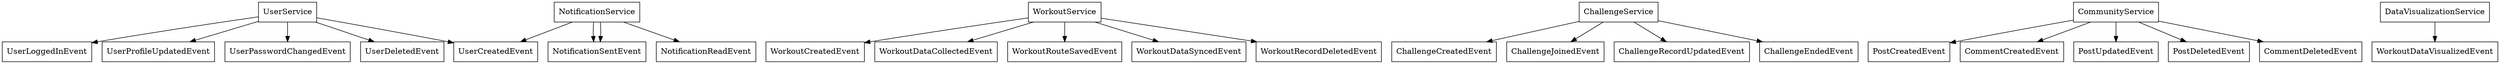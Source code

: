 digraph Events {
    // 노드 정의
    node [shape=box];

    UserService [label="UserService"];
    WorkoutService [label="WorkoutService"];
    ChallengeService [label="ChallengeService"];
    CommunityService [label="CommunityService"];
    NotificationService [label="NotificationService"];
    DataVisualizationService [label="DataVisualizationService"];

    UserCreatedEvent [label="UserCreatedEvent"];
    UserLoggedInEvent [label="UserLoggedInEvent"];
    UserProfileUpdatedEvent [label="UserProfileUpdatedEvent"];
    UserPasswordChangedEvent [label="UserPasswordChangedEvent"];
    UserDeletedEvent [label="UserDeletedEvent"];

    WorkoutCreatedEvent [label="WorkoutCreatedEvent"];
    WorkoutDataCollectedEvent [label="WorkoutDataCollectedEvent"];
    WorkoutRouteSavedEvent [label="WorkoutRouteSavedEvent"];
    WorkoutDataSyncedEvent [label="WorkoutDataSyncedEvent"];
    WorkoutRecordDeletedEvent [label="WorkoutRecordDeletedEvent"];

    ChallengeCreatedEvent [label="ChallengeCreatedEvent"];
    ChallengeJoinedEvent [label="ChallengeJoinedEvent"];
    ChallengeRecordUpdatedEvent [label="ChallengeRecordUpdatedEvent"];
    ChallengeEndedEvent [label="ChallengeEndedEvent"];

    PostCreatedEvent [label="PostCreatedEvent"];
    CommentCreatedEvent [label="CommentCreatedEvent"];
    PostUpdatedEvent [label="PostUpdatedEvent"];
    PostDeletedEvent [label="PostDeletedEvent"];
    CommentDeletedEvent [label="CommentDeletedEvent"];

    NotificationSentEvent [label="NotificationSentEvent"];
    NotificationReadEvent [label="NotificationReadEvent"];
    WorkoutDataVisualizedEvent [label="WorkoutDataVisualizedEvent"];

    // 이벤트 발행 관계
    UserService -> UserCreatedEvent;
    UserService -> UserLoggedInEvent;
    UserService -> UserProfileUpdatedEvent;
    UserService -> UserPasswordChangedEvent;
    UserService -> UserDeletedEvent;

    WorkoutService -> WorkoutCreatedEvent;
    WorkoutService -> WorkoutDataCollectedEvent;
    WorkoutService -> WorkoutRouteSavedEvent;
    WorkoutService -> WorkoutDataSyncedEvent;
    WorkoutService -> WorkoutRecordDeletedEvent;

    ChallengeService -> ChallengeCreatedEvent;
    ChallengeService -> ChallengeJoinedEvent;
    ChallengeService -> ChallengeRecordUpdatedEvent;
    ChallengeService -> ChallengeEndedEvent;

    CommunityService -> PostCreatedEvent;
    CommunityService -> CommentCreatedEvent;
    CommunityService -> PostUpdatedEvent;
    CommunityService -> PostDeletedEvent;
    CommunityService -> CommentDeletedEvent;

    NotificationService -> NotificationSentEvent;
    NotificationService -> NotificationReadEvent;

    DataVisualizationService -> WorkoutDataVisualizedEvent;

    // 이벤트 처리 관계
    NotificationService -> UserCreatedEvent;
    NotificationService -> NotificationSentEvent;
}